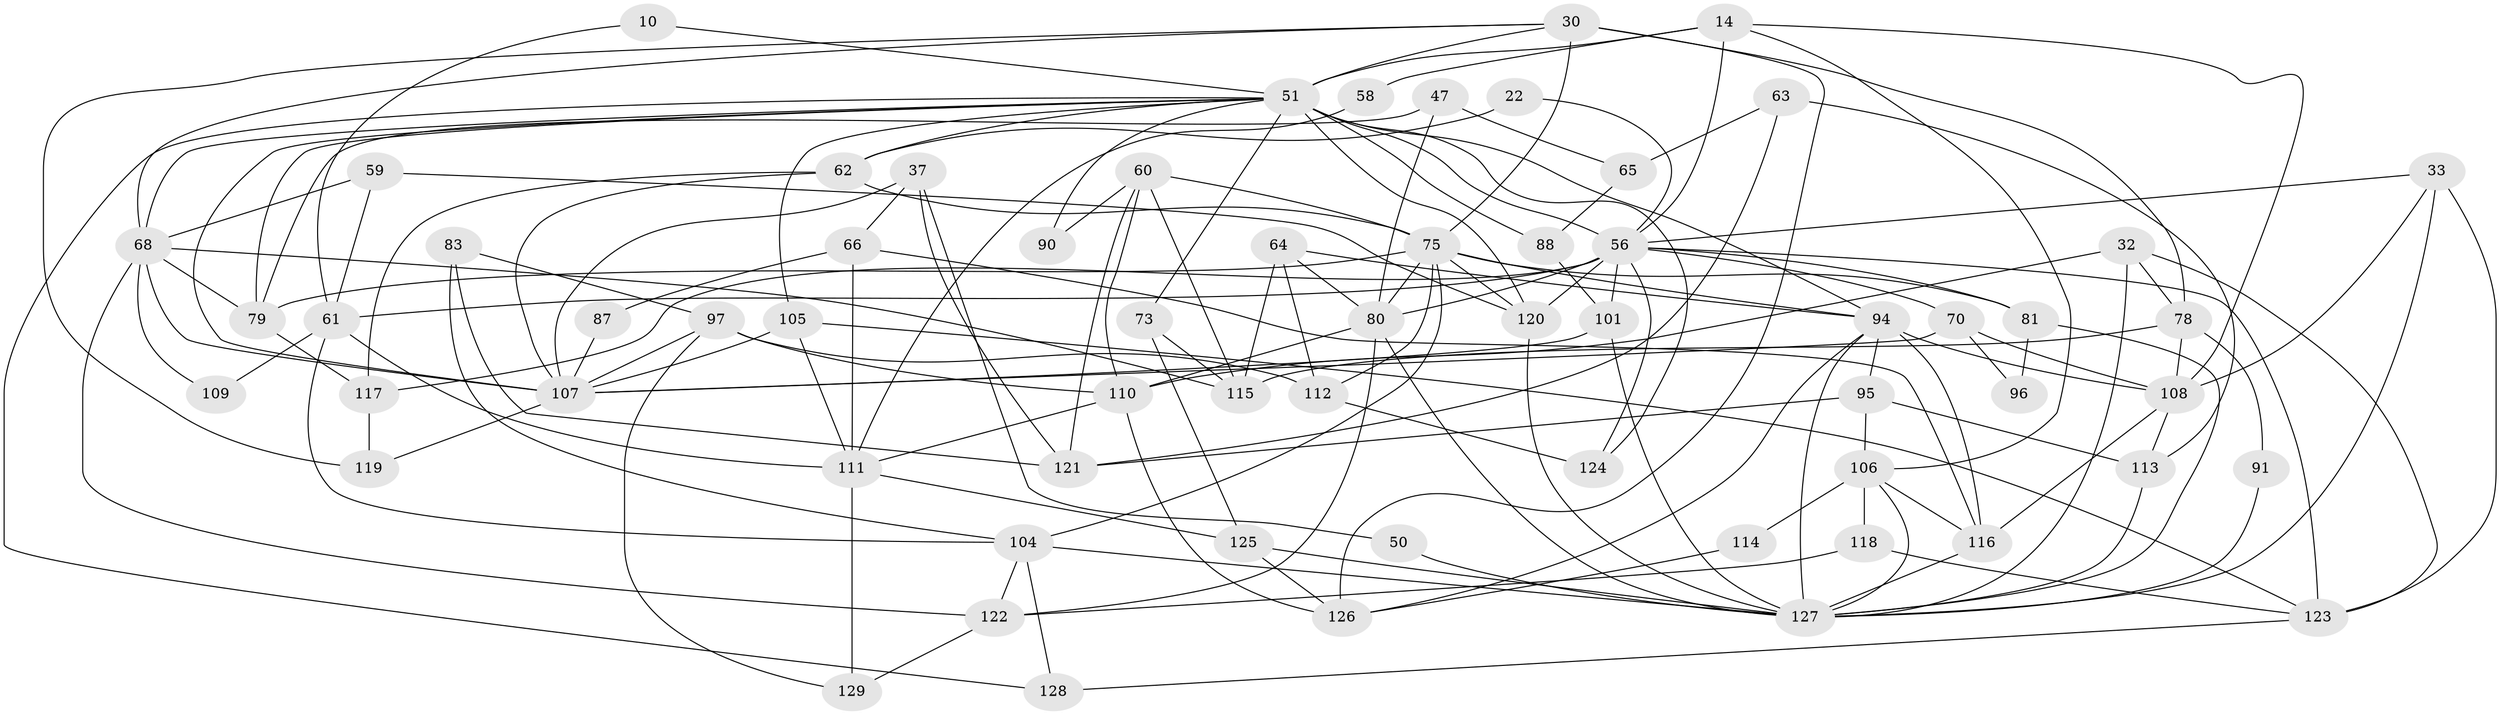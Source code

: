// original degree distribution, {6: 0.10077519379844961, 5: 0.20155038759689922, 4: 0.2248062015503876, 2: 0.17054263565891473, 3: 0.24806201550387597, 8: 0.023255813953488372, 7: 0.031007751937984496}
// Generated by graph-tools (version 1.1) at 2025/49/03/09/25 04:49:19]
// undirected, 64 vertices, 154 edges
graph export_dot {
graph [start="1"]
  node [color=gray90,style=filled];
  10;
  14 [super="+11"];
  22;
  30 [super="+21"];
  32;
  33;
  37;
  47;
  50;
  51 [super="+1+42+49"];
  56 [super="+43+36"];
  58;
  59 [super="+24"];
  60 [super="+13"];
  61 [super="+46"];
  62 [super="+57"];
  63;
  64 [super="+27"];
  65 [super="+48"];
  66 [super="+55"];
  68 [super="+53"];
  70;
  73;
  75 [super="+38+69"];
  78 [super="+77"];
  79;
  80 [super="+74+72"];
  81;
  83 [super="+26"];
  87;
  88 [super="+18"];
  90 [super="+82"];
  91;
  94 [super="+52"];
  95;
  96;
  97 [super="+45"];
  101 [super="+89"];
  104 [super="+17"];
  105 [super="+29"];
  106;
  107 [super="+67"];
  108 [super="+35+84"];
  109;
  110 [super="+54"];
  111 [super="+76"];
  112 [super="+85"];
  113 [super="+20"];
  114;
  115;
  116 [super="+100"];
  117;
  118;
  119;
  120 [super="+34"];
  121;
  122 [super="+93"];
  123 [super="+7"];
  124 [super="+39"];
  125;
  126 [super="+102"];
  127 [super="+71+103"];
  128;
  129;
  10 -- 61;
  10 -- 51;
  14 -- 51 [weight=2];
  14 -- 106;
  14 -- 58;
  14 -- 56 [weight=2];
  14 -- 108;
  22 -- 62;
  22 -- 56;
  30 -- 119;
  30 -- 126;
  30 -- 78 [weight=2];
  30 -- 75;
  30 -- 51;
  30 -- 68;
  32 -- 123;
  32 -- 110;
  32 -- 78;
  32 -- 127 [weight=2];
  33 -- 123 [weight=2];
  33 -- 127 [weight=2];
  33 -- 56;
  33 -- 108;
  37 -- 121;
  37 -- 50;
  37 -- 66;
  37 -- 107;
  47 -- 79;
  47 -- 65;
  47 -- 80;
  50 -- 127;
  51 -- 90 [weight=2];
  51 -- 56 [weight=2];
  51 -- 79;
  51 -- 73;
  51 -- 105;
  51 -- 88 [weight=3];
  51 -- 128;
  51 -- 124;
  51 -- 94 [weight=2];
  51 -- 107;
  51 -- 62;
  51 -- 120;
  51 -- 68;
  56 -- 101 [weight=3];
  56 -- 123;
  56 -- 70;
  56 -- 120;
  56 -- 81;
  56 -- 124;
  56 -- 117;
  56 -- 61;
  56 -- 80;
  58 -- 111;
  59 -- 61;
  59 -- 120;
  59 -- 68;
  60 -- 110;
  60 -- 115;
  60 -- 75;
  60 -- 90;
  60 -- 121;
  61 -- 111 [weight=2];
  61 -- 109;
  61 -- 104;
  62 -- 117;
  62 -- 107 [weight=2];
  62 -- 75;
  63 -- 121;
  63 -- 113;
  63 -- 65;
  64 -- 94;
  64 -- 112;
  64 -- 115;
  64 -- 80;
  65 -- 88 [weight=2];
  66 -- 111 [weight=2];
  66 -- 87;
  66 -- 116 [weight=2];
  68 -- 79;
  68 -- 109;
  68 -- 107 [weight=2];
  68 -- 115;
  68 -- 122;
  70 -- 108;
  70 -- 96;
  70 -- 107;
  73 -- 115;
  73 -- 125;
  75 -- 79 [weight=2];
  75 -- 81;
  75 -- 112 [weight=2];
  75 -- 104;
  75 -- 120;
  75 -- 94 [weight=2];
  75 -- 80;
  78 -- 115;
  78 -- 91;
  78 -- 108;
  79 -- 117;
  80 -- 122;
  80 -- 110 [weight=3];
  80 -- 127 [weight=5];
  81 -- 96;
  81 -- 127;
  83 -- 121 [weight=2];
  83 -- 97 [weight=2];
  83 -- 104;
  87 -- 107;
  88 -- 101;
  91 -- 127;
  94 -- 127;
  94 -- 108;
  94 -- 116;
  94 -- 126 [weight=2];
  94 -- 95;
  95 -- 106;
  95 -- 113 [weight=2];
  95 -- 121;
  97 -- 129;
  97 -- 107 [weight=2];
  97 -- 110;
  97 -- 112;
  101 -- 107;
  101 -- 127;
  104 -- 128;
  104 -- 127;
  104 -- 122;
  105 -- 111;
  105 -- 107;
  105 -- 123;
  106 -- 116 [weight=2];
  106 -- 114;
  106 -- 118;
  106 -- 127;
  107 -- 119;
  108 -- 113;
  108 -- 116;
  110 -- 126;
  110 -- 111;
  111 -- 125;
  111 -- 129;
  112 -- 124;
  113 -- 127 [weight=2];
  114 -- 126;
  116 -- 127;
  117 -- 119;
  118 -- 123;
  118 -- 122;
  120 -- 127;
  122 -- 129;
  123 -- 128;
  125 -- 126 [weight=2];
  125 -- 127;
}
